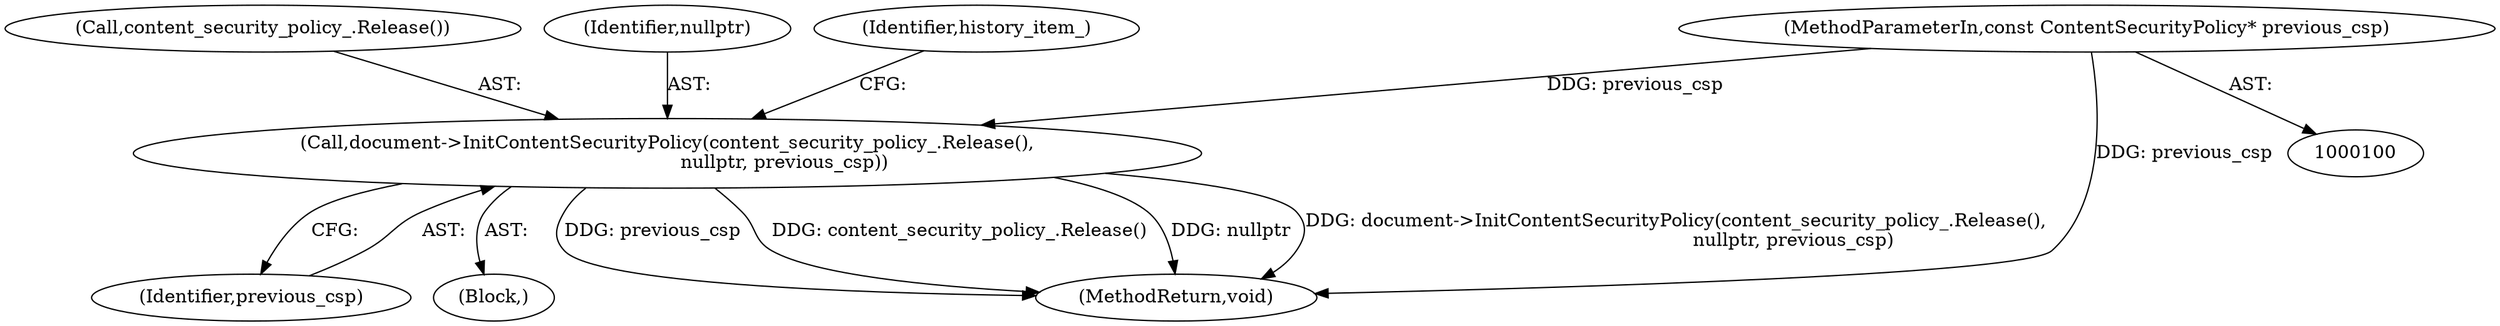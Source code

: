 digraph "1_Chrome_108147dfd1ea159fd3632ef92ccc4ab8952980c7_3@pointer" {
"1000102" [label="(MethodParameterIn,const ContentSecurityPolicy* previous_csp)"];
"1000109" [label="(Call,document->InitContentSecurityPolicy(content_security_policy_.Release(),\n                                        nullptr, previous_csp))"];
"1000110" [label="(Call,content_security_policy_.Release())"];
"1000102" [label="(MethodParameterIn,const ContentSecurityPolicy* previous_csp)"];
"1000111" [label="(Identifier,nullptr)"];
"1000109" [label="(Call,document->InitContentSecurityPolicy(content_security_policy_.Release(),\n                                        nullptr, previous_csp))"];
"1000112" [label="(Identifier,previous_csp)"];
"1000108" [label="(Block,)"];
"1000115" [label="(Identifier,history_item_)"];
"1000186" [label="(MethodReturn,void)"];
"1000102" -> "1000100"  [label="AST: "];
"1000102" -> "1000186"  [label="DDG: previous_csp"];
"1000102" -> "1000109"  [label="DDG: previous_csp"];
"1000109" -> "1000108"  [label="AST: "];
"1000109" -> "1000112"  [label="CFG: "];
"1000110" -> "1000109"  [label="AST: "];
"1000111" -> "1000109"  [label="AST: "];
"1000112" -> "1000109"  [label="AST: "];
"1000115" -> "1000109"  [label="CFG: "];
"1000109" -> "1000186"  [label="DDG: previous_csp"];
"1000109" -> "1000186"  [label="DDG: content_security_policy_.Release()"];
"1000109" -> "1000186"  [label="DDG: nullptr"];
"1000109" -> "1000186"  [label="DDG: document->InitContentSecurityPolicy(content_security_policy_.Release(),\n                                        nullptr, previous_csp)"];
}

